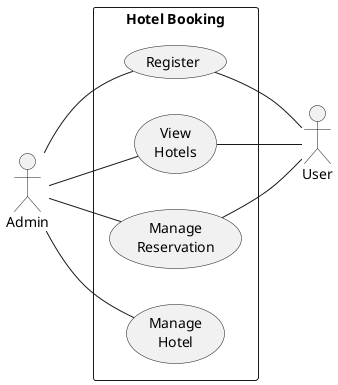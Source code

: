 @startuml VacQ System Use Case Diagram
left to right direction
actor "Admin" as admin
rectangle "Hotel Booking" as hotelbooking {    
    usecase "Register" as register
    usecase "View\nHotels" as viewHotel
    usecase "Manage\nReservation" as managereserv
    usecase "Manage\nHotel" as manageHotel
}
admin -- register
admin -- viewHotel
admin -- manageHotel
admin -- managereserv

actor "User" as user
register -- user
viewHotel -- user
managereserv -- user

@enduml